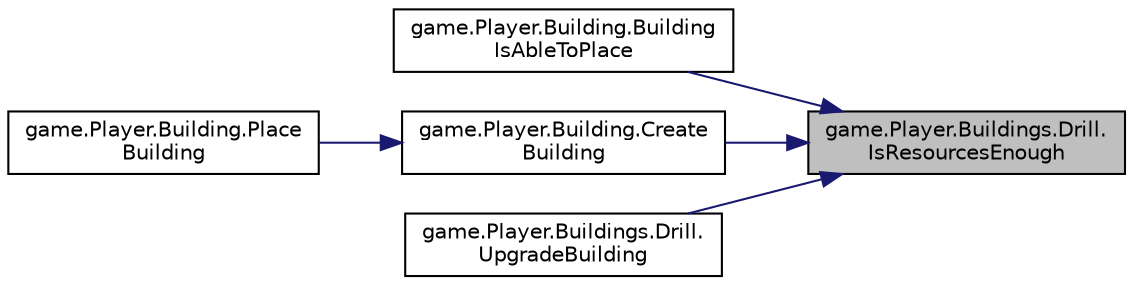 digraph "game.Player.Buildings.Drill.IsResourcesEnough"
{
 // LATEX_PDF_SIZE
  edge [fontname="Helvetica",fontsize="10",labelfontname="Helvetica",labelfontsize="10"];
  node [fontname="Helvetica",fontsize="10",shape=record];
  rankdir="RL";
  Node1 [label="game.Player.Buildings.Drill.\lIsResourcesEnough",height=0.2,width=0.4,color="black", fillcolor="grey75", style="filled", fontcolor="black",tooltip="Проверка, хватает ли ресурсов для постройки."];
  Node1 -> Node2 [dir="back",color="midnightblue",fontsize="10",style="solid",fontname="Helvetica"];
  Node2 [label="game.Player.Building.Building\lIsAbleToPlace",height=0.2,width=0.4,color="black", fillcolor="white", style="filled",URL="$classgame_1_1_player_1_1_building.html#abe6f874c0d6db9c96d10ffa751970e83",tooltip="Проверяет, соблюдены ли условия для размещения обьекта класса Building на игровой карте param mouseCo..."];
  Node1 -> Node3 [dir="back",color="midnightblue",fontsize="10",style="solid",fontname="Helvetica"];
  Node3 [label="game.Player.Building.Create\lBuilding",height=0.2,width=0.4,color="black", fillcolor="white", style="filled",URL="$classgame_1_1_player_1_1_building.html#a628d8c6d11231b2f9d0839d781605b15",tooltip="Создаёт экземпляр одного из классов: Factory, Pump, Drill, Gamegoal, Warehouse, SandQuarry,..."];
  Node3 -> Node4 [dir="back",color="midnightblue",fontsize="10",style="solid",fontname="Helvetica"];
  Node4 [label="game.Player.Building.Place\lBuilding",height=0.2,width=0.4,color="black", fillcolor="white", style="filled",URL="$classgame_1_1_player_1_1_building.html#ac7ab27e3ad701936e85fd6964ac23d04",tooltip="Размещает здание на игровой карте param mouseCoordinates - Координаты указателя мыши param pressedBut..."];
  Node1 -> Node5 [dir="back",color="midnightblue",fontsize="10",style="solid",fontname="Helvetica"];
  Node5 [label="game.Player.Buildings.Drill.\lUpgradeBuilding",height=0.2,width=0.4,color="black", fillcolor="white", style="filled",URL="$classgame_1_1_player_1_1_buildings_1_1_drill.html#a5df145bbb02fe1ef2db7a12d77e86542",tooltip="Метод для проверки возможности улучшения здания. Если уровень максимальный или ресурсов не хватает,..."];
}
